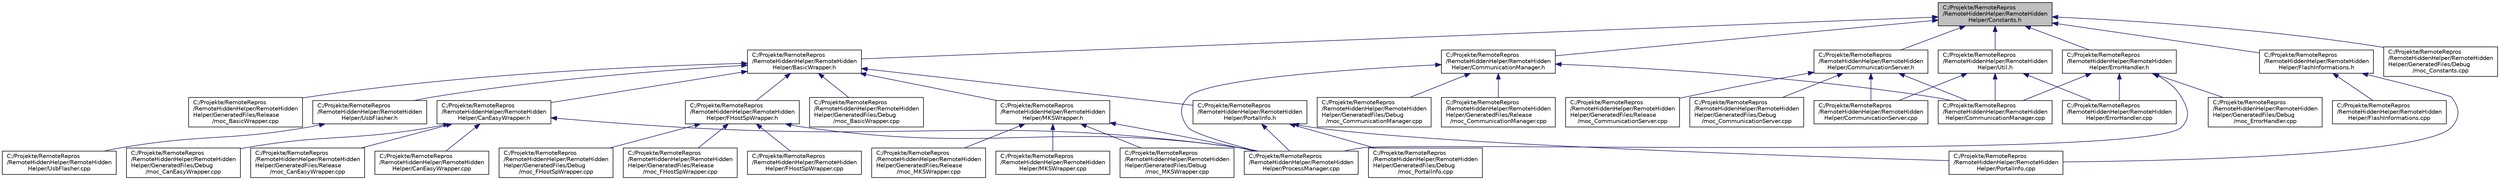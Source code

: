 digraph "C:/Projekte/RemoteRepros/RemoteHiddenHelper/RemoteHiddenHelper/Constants.h"
{
  edge [fontname="Helvetica",fontsize="10",labelfontname="Helvetica",labelfontsize="10"];
  node [fontname="Helvetica",fontsize="10",shape=record];
  Node2 [label="C:/Projekte/RemoteRepros\l/RemoteHiddenHelper/RemoteHidden\lHelper/Constants.h",height=0.2,width=0.4,color="black", fillcolor="grey75", style="filled", fontcolor="black"];
  Node2 -> Node3 [dir="back",color="midnightblue",fontsize="10",style="solid",fontname="Helvetica"];
  Node3 [label="C:/Projekte/RemoteRepros\l/RemoteHiddenHelper/RemoteHidden\lHelper/BasicWrapper.h",height=0.2,width=0.4,color="black", fillcolor="white", style="filled",URL="$_basic_wrapper_8h.html"];
  Node3 -> Node4 [dir="back",color="midnightblue",fontsize="10",style="solid",fontname="Helvetica"];
  Node4 [label="C:/Projekte/RemoteRepros\l/RemoteHiddenHelper/RemoteHidden\lHelper/CanEasyWrapper.h",height=0.2,width=0.4,color="black", fillcolor="white", style="filled",URL="$_can_easy_wrapper_8h.html"];
  Node4 -> Node5 [dir="back",color="midnightblue",fontsize="10",style="solid",fontname="Helvetica"];
  Node5 [label="C:/Projekte/RemoteRepros\l/RemoteHiddenHelper/RemoteHidden\lHelper/CanEasyWrapper.cpp",height=0.2,width=0.4,color="black", fillcolor="white", style="filled",URL="$_can_easy_wrapper_8cpp.html"];
  Node4 -> Node6 [dir="back",color="midnightblue",fontsize="10",style="solid",fontname="Helvetica"];
  Node6 [label="C:/Projekte/RemoteRepros\l/RemoteHiddenHelper/RemoteHidden\lHelper/GeneratedFiles/Debug\l/moc_CanEasyWrapper.cpp",height=0.2,width=0.4,color="black", fillcolor="white", style="filled",URL="$_debug_2moc___can_easy_wrapper_8cpp.html"];
  Node4 -> Node7 [dir="back",color="midnightblue",fontsize="10",style="solid",fontname="Helvetica"];
  Node7 [label="C:/Projekte/RemoteRepros\l/RemoteHiddenHelper/RemoteHidden\lHelper/GeneratedFiles/Release\l/moc_CanEasyWrapper.cpp",height=0.2,width=0.4,color="black", fillcolor="white", style="filled",URL="$_release_2moc___can_easy_wrapper_8cpp.html"];
  Node4 -> Node8 [dir="back",color="midnightblue",fontsize="10",style="solid",fontname="Helvetica"];
  Node8 [label="C:/Projekte/RemoteRepros\l/RemoteHiddenHelper/RemoteHidden\lHelper/ProcessManager.cpp",height=0.2,width=0.4,color="black", fillcolor="white", style="filled",URL="$_process_manager_8cpp.html"];
  Node3 -> Node9 [dir="back",color="midnightblue",fontsize="10",style="solid",fontname="Helvetica"];
  Node9 [label="C:/Projekte/RemoteRepros\l/RemoteHiddenHelper/RemoteHidden\lHelper/FHostSpWrapper.h",height=0.2,width=0.4,color="black", fillcolor="white", style="filled",URL="$_f_host_sp_wrapper_8h.html"];
  Node9 -> Node10 [dir="back",color="midnightblue",fontsize="10",style="solid",fontname="Helvetica"];
  Node10 [label="C:/Projekte/RemoteRepros\l/RemoteHiddenHelper/RemoteHidden\lHelper/FHostSpWrapper.cpp",height=0.2,width=0.4,color="black", fillcolor="white", style="filled",URL="$_f_host_sp_wrapper_8cpp.html"];
  Node9 -> Node11 [dir="back",color="midnightblue",fontsize="10",style="solid",fontname="Helvetica"];
  Node11 [label="C:/Projekte/RemoteRepros\l/RemoteHiddenHelper/RemoteHidden\lHelper/GeneratedFiles/Debug\l/moc_FHostSpWrapper.cpp",height=0.2,width=0.4,color="black", fillcolor="white", style="filled",URL="$_debug_2moc___f_host_sp_wrapper_8cpp.html"];
  Node9 -> Node12 [dir="back",color="midnightblue",fontsize="10",style="solid",fontname="Helvetica"];
  Node12 [label="C:/Projekte/RemoteRepros\l/RemoteHiddenHelper/RemoteHidden\lHelper/GeneratedFiles/Release\l/moc_FHostSpWrapper.cpp",height=0.2,width=0.4,color="black", fillcolor="white", style="filled",URL="$_release_2moc___f_host_sp_wrapper_8cpp.html"];
  Node9 -> Node8 [dir="back",color="midnightblue",fontsize="10",style="solid",fontname="Helvetica"];
  Node3 -> Node13 [dir="back",color="midnightblue",fontsize="10",style="solid",fontname="Helvetica"];
  Node13 [label="C:/Projekte/RemoteRepros\l/RemoteHiddenHelper/RemoteHidden\lHelper/GeneratedFiles/Debug\l/moc_BasicWrapper.cpp",height=0.2,width=0.4,color="black", fillcolor="white", style="filled",URL="$_debug_2moc___basic_wrapper_8cpp.html"];
  Node3 -> Node14 [dir="back",color="midnightblue",fontsize="10",style="solid",fontname="Helvetica"];
  Node14 [label="C:/Projekte/RemoteRepros\l/RemoteHiddenHelper/RemoteHidden\lHelper/MKSWrapper.h",height=0.2,width=0.4,color="black", fillcolor="white", style="filled",URL="$_m_k_s_wrapper_8h.html"];
  Node14 -> Node15 [dir="back",color="midnightblue",fontsize="10",style="solid",fontname="Helvetica"];
  Node15 [label="C:/Projekte/RemoteRepros\l/RemoteHiddenHelper/RemoteHidden\lHelper/GeneratedFiles/Debug\l/moc_MKSWrapper.cpp",height=0.2,width=0.4,color="black", fillcolor="white", style="filled",URL="$_debug_2moc___m_k_s_wrapper_8cpp.html"];
  Node14 -> Node16 [dir="back",color="midnightblue",fontsize="10",style="solid",fontname="Helvetica"];
  Node16 [label="C:/Projekte/RemoteRepros\l/RemoteHiddenHelper/RemoteHidden\lHelper/GeneratedFiles/Release\l/moc_MKSWrapper.cpp",height=0.2,width=0.4,color="black", fillcolor="white", style="filled",URL="$_release_2moc___m_k_s_wrapper_8cpp.html"];
  Node14 -> Node17 [dir="back",color="midnightblue",fontsize="10",style="solid",fontname="Helvetica"];
  Node17 [label="C:/Projekte/RemoteRepros\l/RemoteHiddenHelper/RemoteHidden\lHelper/MKSWrapper.cpp",height=0.2,width=0.4,color="black", fillcolor="white", style="filled",URL="$_m_k_s_wrapper_8cpp.html"];
  Node14 -> Node8 [dir="back",color="midnightblue",fontsize="10",style="solid",fontname="Helvetica"];
  Node3 -> Node18 [dir="back",color="midnightblue",fontsize="10",style="solid",fontname="Helvetica"];
  Node18 [label="C:/Projekte/RemoteRepros\l/RemoteHiddenHelper/RemoteHidden\lHelper/PortalInfo.h",height=0.2,width=0.4,color="black", fillcolor="white", style="filled",URL="$_portal_info_8h.html"];
  Node18 -> Node19 [dir="back",color="midnightblue",fontsize="10",style="solid",fontname="Helvetica"];
  Node19 [label="C:/Projekte/RemoteRepros\l/RemoteHiddenHelper/RemoteHidden\lHelper/GeneratedFiles/Debug\l/moc_PortalInfo.cpp",height=0.2,width=0.4,color="black", fillcolor="white", style="filled",URL="$moc___portal_info_8cpp.html"];
  Node18 -> Node20 [dir="back",color="midnightblue",fontsize="10",style="solid",fontname="Helvetica"];
  Node20 [label="C:/Projekte/RemoteRepros\l/RemoteHiddenHelper/RemoteHidden\lHelper/PortalInfo.cpp",height=0.2,width=0.4,color="black", fillcolor="white", style="filled",URL="$_portal_info_8cpp.html"];
  Node18 -> Node8 [dir="back",color="midnightblue",fontsize="10",style="solid",fontname="Helvetica"];
  Node3 -> Node21 [dir="back",color="midnightblue",fontsize="10",style="solid",fontname="Helvetica"];
  Node21 [label="C:/Projekte/RemoteRepros\l/RemoteHiddenHelper/RemoteHidden\lHelper/GeneratedFiles/Release\l/moc_BasicWrapper.cpp",height=0.2,width=0.4,color="black", fillcolor="white", style="filled",URL="$_release_2moc___basic_wrapper_8cpp.html"];
  Node3 -> Node22 [dir="back",color="midnightblue",fontsize="10",style="solid",fontname="Helvetica"];
  Node22 [label="C:/Projekte/RemoteRepros\l/RemoteHiddenHelper/RemoteHidden\lHelper/UsbFlasher.h",height=0.2,width=0.4,color="black", fillcolor="white", style="filled",URL="$_usb_flasher_8h.html"];
  Node22 -> Node23 [dir="back",color="midnightblue",fontsize="10",style="solid",fontname="Helvetica"];
  Node23 [label="C:/Projekte/RemoteRepros\l/RemoteHiddenHelper/RemoteHidden\lHelper/UsbFlasher.cpp",height=0.2,width=0.4,color="black", fillcolor="white", style="filled",URL="$_usb_flasher_8cpp.html"];
  Node2 -> Node24 [dir="back",color="midnightblue",fontsize="10",style="solid",fontname="Helvetica"];
  Node24 [label="C:/Projekte/RemoteRepros\l/RemoteHiddenHelper/RemoteHidden\lHelper/CommunicationManager.h",height=0.2,width=0.4,color="black", fillcolor="white", style="filled",URL="$_communication_manager_8h.html"];
  Node24 -> Node25 [dir="back",color="midnightblue",fontsize="10",style="solid",fontname="Helvetica"];
  Node25 [label="C:/Projekte/RemoteRepros\l/RemoteHiddenHelper/RemoteHidden\lHelper/CommunicationManager.cpp",height=0.2,width=0.4,color="black", fillcolor="white", style="filled",URL="$_communication_manager_8cpp.html"];
  Node24 -> Node26 [dir="back",color="midnightblue",fontsize="10",style="solid",fontname="Helvetica"];
  Node26 [label="C:/Projekte/RemoteRepros\l/RemoteHiddenHelper/RemoteHidden\lHelper/GeneratedFiles/Debug\l/moc_CommunicationManager.cpp",height=0.2,width=0.4,color="black", fillcolor="white", style="filled",URL="$_debug_2moc___communication_manager_8cpp.html"];
  Node24 -> Node27 [dir="back",color="midnightblue",fontsize="10",style="solid",fontname="Helvetica"];
  Node27 [label="C:/Projekte/RemoteRepros\l/RemoteHiddenHelper/RemoteHidden\lHelper/GeneratedFiles/Release\l/moc_CommunicationManager.cpp",height=0.2,width=0.4,color="black", fillcolor="white", style="filled",URL="$_release_2moc___communication_manager_8cpp.html"];
  Node24 -> Node8 [dir="back",color="midnightblue",fontsize="10",style="solid",fontname="Helvetica"];
  Node2 -> Node28 [dir="back",color="midnightblue",fontsize="10",style="solid",fontname="Helvetica"];
  Node28 [label="C:/Projekte/RemoteRepros\l/RemoteHiddenHelper/RemoteHidden\lHelper/CommunicationServer.h",height=0.2,width=0.4,color="black", fillcolor="white", style="filled",URL="$_communication_server_8h.html"];
  Node28 -> Node25 [dir="back",color="midnightblue",fontsize="10",style="solid",fontname="Helvetica"];
  Node28 -> Node29 [dir="back",color="midnightblue",fontsize="10",style="solid",fontname="Helvetica"];
  Node29 [label="C:/Projekte/RemoteRepros\l/RemoteHiddenHelper/RemoteHidden\lHelper/CommunicationServer.cpp",height=0.2,width=0.4,color="black", fillcolor="white", style="filled",URL="$_communication_server_8cpp.html"];
  Node28 -> Node30 [dir="back",color="midnightblue",fontsize="10",style="solid",fontname="Helvetica"];
  Node30 [label="C:/Projekte/RemoteRepros\l/RemoteHiddenHelper/RemoteHidden\lHelper/GeneratedFiles/Debug\l/moc_CommunicationServer.cpp",height=0.2,width=0.4,color="black", fillcolor="white", style="filled",URL="$_debug_2moc___communication_server_8cpp.html"];
  Node28 -> Node31 [dir="back",color="midnightblue",fontsize="10",style="solid",fontname="Helvetica"];
  Node31 [label="C:/Projekte/RemoteRepros\l/RemoteHiddenHelper/RemoteHidden\lHelper/GeneratedFiles/Release\l/moc_CommunicationServer.cpp",height=0.2,width=0.4,color="black", fillcolor="white", style="filled",URL="$_release_2moc___communication_server_8cpp.html"];
  Node2 -> Node32 [dir="back",color="midnightblue",fontsize="10",style="solid",fontname="Helvetica"];
  Node32 [label="C:/Projekte/RemoteRepros\l/RemoteHiddenHelper/RemoteHidden\lHelper/ErrorHandler.h",height=0.2,width=0.4,color="black", fillcolor="white", style="filled",URL="$_error_handler_8h.html"];
  Node32 -> Node25 [dir="back",color="midnightblue",fontsize="10",style="solid",fontname="Helvetica"];
  Node32 -> Node33 [dir="back",color="midnightblue",fontsize="10",style="solid",fontname="Helvetica"];
  Node33 [label="C:/Projekte/RemoteRepros\l/RemoteHiddenHelper/RemoteHidden\lHelper/ErrorHandler.cpp",height=0.2,width=0.4,color="black", fillcolor="white", style="filled",URL="$_error_handler_8cpp.html"];
  Node32 -> Node34 [dir="back",color="midnightblue",fontsize="10",style="solid",fontname="Helvetica"];
  Node34 [label="C:/Projekte/RemoteRepros\l/RemoteHiddenHelper/RemoteHidden\lHelper/GeneratedFiles/Debug\l/moc_ErrorHandler.cpp",height=0.2,width=0.4,color="black", fillcolor="white", style="filled",URL="$moc___error_handler_8cpp.html"];
  Node32 -> Node8 [dir="back",color="midnightblue",fontsize="10",style="solid",fontname="Helvetica"];
  Node2 -> Node35 [dir="back",color="midnightblue",fontsize="10",style="solid",fontname="Helvetica"];
  Node35 [label="C:/Projekte/RemoteRepros\l/RemoteHiddenHelper/RemoteHidden\lHelper/Util.h",height=0.2,width=0.4,color="black", fillcolor="white", style="filled",URL="$_util_8h.html"];
  Node35 -> Node25 [dir="back",color="midnightblue",fontsize="10",style="solid",fontname="Helvetica"];
  Node35 -> Node29 [dir="back",color="midnightblue",fontsize="10",style="solid",fontname="Helvetica"];
  Node35 -> Node33 [dir="back",color="midnightblue",fontsize="10",style="solid",fontname="Helvetica"];
  Node2 -> Node36 [dir="back",color="midnightblue",fontsize="10",style="solid",fontname="Helvetica"];
  Node36 [label="C:/Projekte/RemoteRepros\l/RemoteHiddenHelper/RemoteHidden\lHelper/FlashInformations.h",height=0.2,width=0.4,color="black", fillcolor="white", style="filled",URL="$_flash_informations_8h.html"];
  Node36 -> Node37 [dir="back",color="midnightblue",fontsize="10",style="solid",fontname="Helvetica"];
  Node37 [label="C:/Projekte/RemoteRepros\l/RemoteHiddenHelper/RemoteHidden\lHelper/FlashInformations.cpp",height=0.2,width=0.4,color="black", fillcolor="white", style="filled",URL="$_flash_informations_8cpp.html"];
  Node36 -> Node20 [dir="back",color="midnightblue",fontsize="10",style="solid",fontname="Helvetica"];
  Node2 -> Node38 [dir="back",color="midnightblue",fontsize="10",style="solid",fontname="Helvetica"];
  Node38 [label="C:/Projekte/RemoteRepros\l/RemoteHiddenHelper/RemoteHidden\lHelper/GeneratedFiles/Debug\l/moc_Constants.cpp",height=0.2,width=0.4,color="black", fillcolor="white", style="filled",URL="$moc___constants_8cpp.html"];
}
